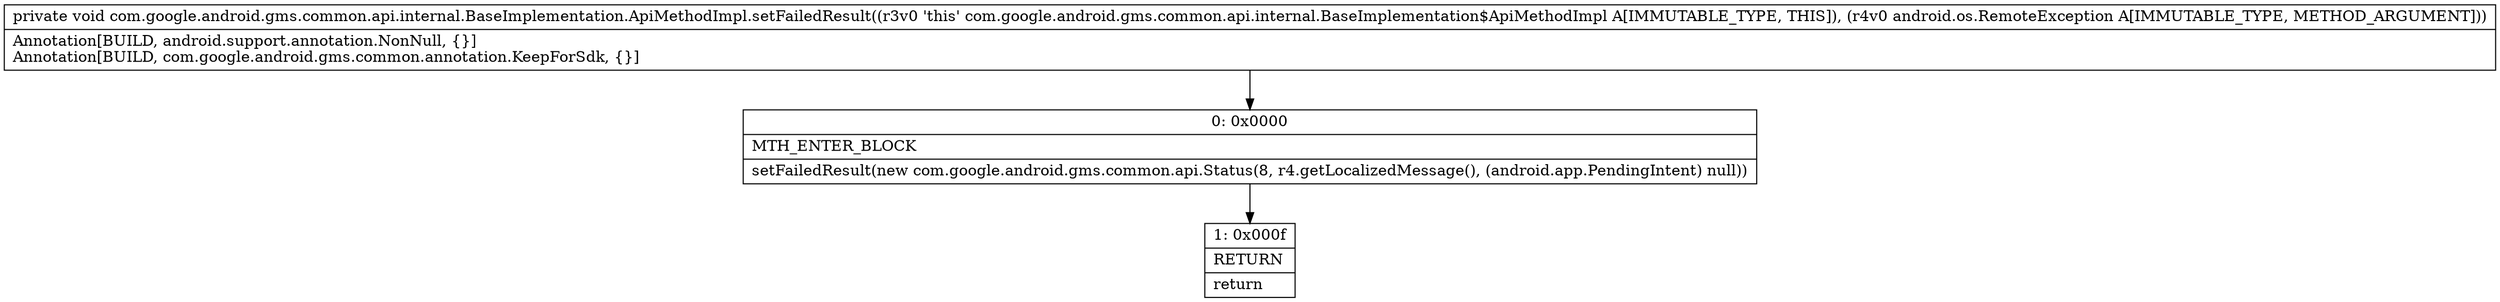 digraph "CFG forcom.google.android.gms.common.api.internal.BaseImplementation.ApiMethodImpl.setFailedResult(Landroid\/os\/RemoteException;)V" {
Node_0 [shape=record,label="{0\:\ 0x0000|MTH_ENTER_BLOCK\l|setFailedResult(new com.google.android.gms.common.api.Status(8, r4.getLocalizedMessage(), (android.app.PendingIntent) null))\l}"];
Node_1 [shape=record,label="{1\:\ 0x000f|RETURN\l|return\l}"];
MethodNode[shape=record,label="{private void com.google.android.gms.common.api.internal.BaseImplementation.ApiMethodImpl.setFailedResult((r3v0 'this' com.google.android.gms.common.api.internal.BaseImplementation$ApiMethodImpl A[IMMUTABLE_TYPE, THIS]), (r4v0 android.os.RemoteException A[IMMUTABLE_TYPE, METHOD_ARGUMENT]))  | Annotation[BUILD, android.support.annotation.NonNull, \{\}]\lAnnotation[BUILD, com.google.android.gms.common.annotation.KeepForSdk, \{\}]\l}"];
MethodNode -> Node_0;
Node_0 -> Node_1;
}

